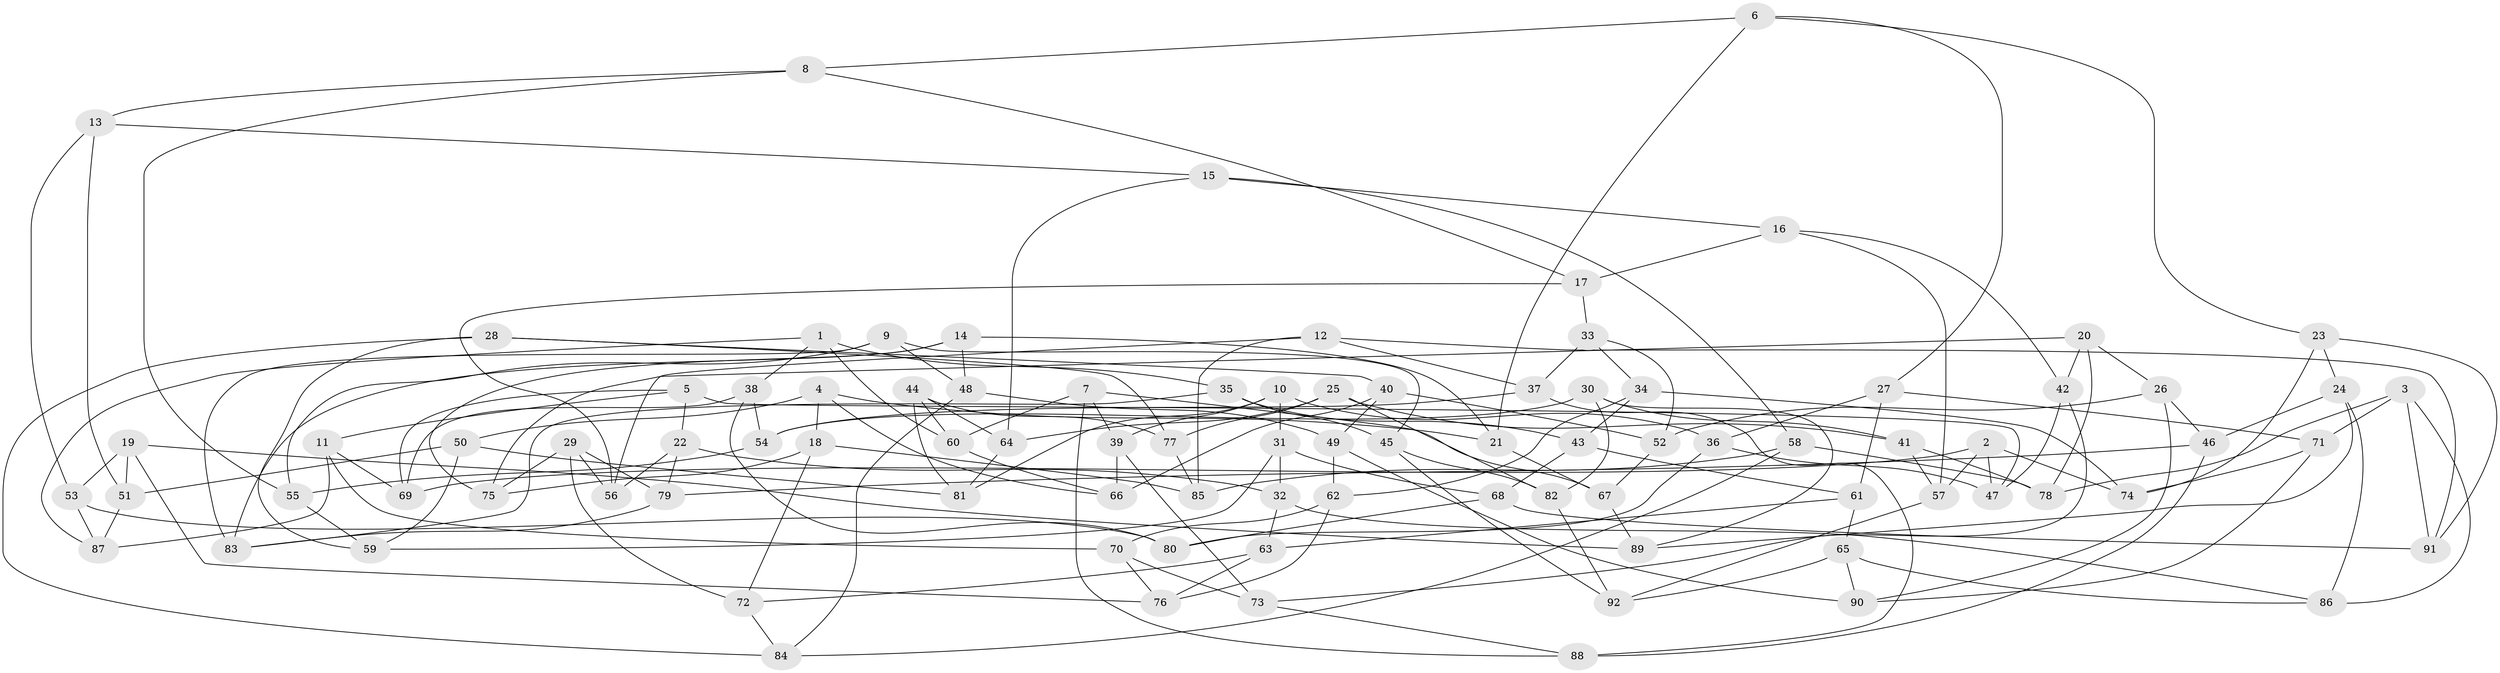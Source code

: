 // Generated by graph-tools (version 1.1) at 2025/26/03/09/25 03:26:51]
// undirected, 92 vertices, 184 edges
graph export_dot {
graph [start="1"]
  node [color=gray90,style=filled];
  1;
  2;
  3;
  4;
  5;
  6;
  7;
  8;
  9;
  10;
  11;
  12;
  13;
  14;
  15;
  16;
  17;
  18;
  19;
  20;
  21;
  22;
  23;
  24;
  25;
  26;
  27;
  28;
  29;
  30;
  31;
  32;
  33;
  34;
  35;
  36;
  37;
  38;
  39;
  40;
  41;
  42;
  43;
  44;
  45;
  46;
  47;
  48;
  49;
  50;
  51;
  52;
  53;
  54;
  55;
  56;
  57;
  58;
  59;
  60;
  61;
  62;
  63;
  64;
  65;
  66;
  67;
  68;
  69;
  70;
  71;
  72;
  73;
  74;
  75;
  76;
  77;
  78;
  79;
  80;
  81;
  82;
  83;
  84;
  85;
  86;
  87;
  88;
  89;
  90;
  91;
  92;
  1 -- 35;
  1 -- 87;
  1 -- 60;
  1 -- 38;
  2 -- 69;
  2 -- 57;
  2 -- 47;
  2 -- 74;
  3 -- 86;
  3 -- 78;
  3 -- 71;
  3 -- 91;
  4 -- 21;
  4 -- 18;
  4 -- 50;
  4 -- 66;
  5 -- 22;
  5 -- 11;
  5 -- 47;
  5 -- 69;
  6 -- 8;
  6 -- 21;
  6 -- 27;
  6 -- 23;
  7 -- 60;
  7 -- 39;
  7 -- 88;
  7 -- 67;
  8 -- 17;
  8 -- 13;
  8 -- 55;
  9 -- 48;
  9 -- 45;
  9 -- 83;
  9 -- 55;
  10 -- 31;
  10 -- 81;
  10 -- 39;
  10 -- 36;
  11 -- 69;
  11 -- 70;
  11 -- 87;
  12 -- 91;
  12 -- 85;
  12 -- 37;
  12 -- 56;
  13 -- 51;
  13 -- 15;
  13 -- 53;
  14 -- 83;
  14 -- 21;
  14 -- 48;
  14 -- 75;
  15 -- 16;
  15 -- 64;
  15 -- 58;
  16 -- 42;
  16 -- 57;
  16 -- 17;
  17 -- 56;
  17 -- 33;
  18 -- 72;
  18 -- 85;
  18 -- 75;
  19 -- 53;
  19 -- 76;
  19 -- 51;
  19 -- 89;
  20 -- 42;
  20 -- 26;
  20 -- 75;
  20 -- 78;
  21 -- 67;
  22 -- 79;
  22 -- 32;
  22 -- 56;
  23 -- 74;
  23 -- 91;
  23 -- 24;
  24 -- 46;
  24 -- 89;
  24 -- 86;
  25 -- 64;
  25 -- 82;
  25 -- 41;
  25 -- 77;
  26 -- 52;
  26 -- 90;
  26 -- 46;
  27 -- 71;
  27 -- 36;
  27 -- 61;
  28 -- 77;
  28 -- 84;
  28 -- 40;
  28 -- 59;
  29 -- 72;
  29 -- 75;
  29 -- 56;
  29 -- 79;
  30 -- 41;
  30 -- 89;
  30 -- 54;
  30 -- 82;
  31 -- 59;
  31 -- 32;
  31 -- 68;
  32 -- 63;
  32 -- 86;
  33 -- 52;
  33 -- 37;
  33 -- 34;
  34 -- 74;
  34 -- 62;
  34 -- 43;
  35 -- 83;
  35 -- 43;
  35 -- 45;
  36 -- 80;
  36 -- 47;
  37 -- 88;
  37 -- 54;
  38 -- 69;
  38 -- 54;
  38 -- 80;
  39 -- 66;
  39 -- 73;
  40 -- 52;
  40 -- 49;
  40 -- 66;
  41 -- 57;
  41 -- 78;
  42 -- 73;
  42 -- 47;
  43 -- 68;
  43 -- 61;
  44 -- 77;
  44 -- 60;
  44 -- 64;
  44 -- 81;
  45 -- 82;
  45 -- 92;
  46 -- 79;
  46 -- 88;
  48 -- 49;
  48 -- 84;
  49 -- 90;
  49 -- 62;
  50 -- 51;
  50 -- 81;
  50 -- 59;
  51 -- 87;
  52 -- 67;
  53 -- 80;
  53 -- 87;
  54 -- 55;
  55 -- 59;
  57 -- 92;
  58 -- 85;
  58 -- 84;
  58 -- 78;
  60 -- 66;
  61 -- 65;
  61 -- 63;
  62 -- 70;
  62 -- 76;
  63 -- 76;
  63 -- 72;
  64 -- 81;
  65 -- 90;
  65 -- 86;
  65 -- 92;
  67 -- 89;
  68 -- 80;
  68 -- 91;
  70 -- 76;
  70 -- 73;
  71 -- 90;
  71 -- 74;
  72 -- 84;
  73 -- 88;
  77 -- 85;
  79 -- 83;
  82 -- 92;
}
